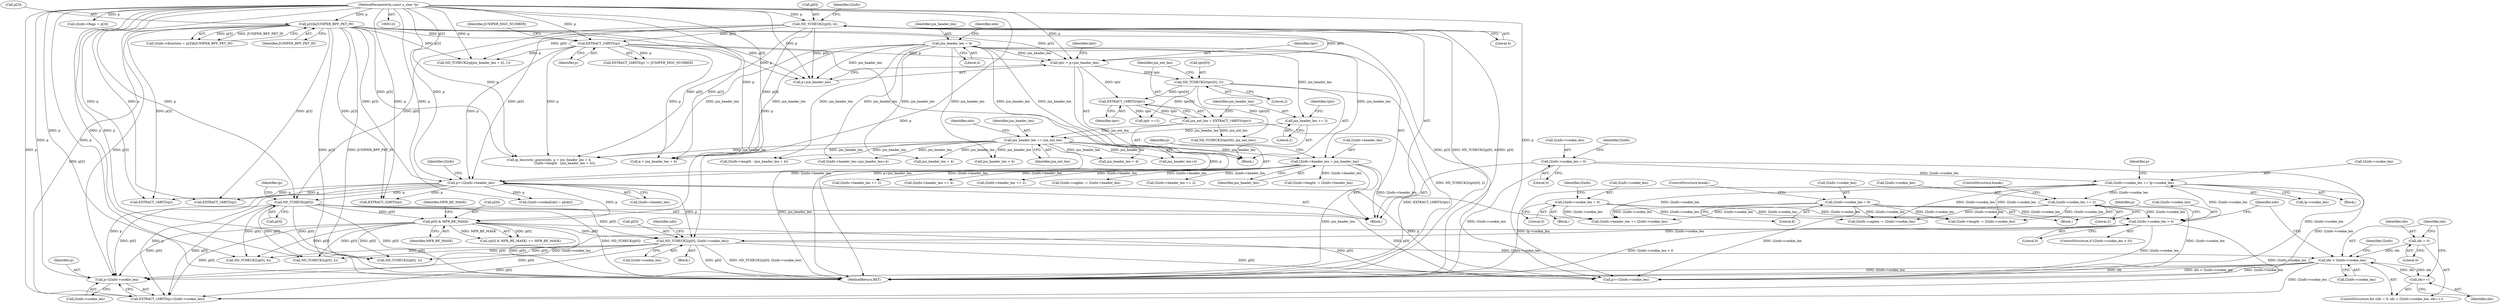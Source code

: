 digraph "0_tcpdump_b534e304568585707c4a92422aeca25cf908ff02_4@pointer" {
"1000716" [label="(Call,p+l2info->cookie_len)"];
"1000524" [label="(Call,ND_TCHECK(p[0]))"];
"1000505" [label="(Call,p+=l2info->header_len)"];
"1000500" [label="(Call,l2info->header_len = jnx_header_len)"];
"1000220" [label="(Call,jnx_header_len = 4)"];
"1000269" [label="(Call,jnx_header_len += jnx_ext_len)"];
"1000259" [label="(Call,jnx_ext_len = EXTRACT_16BITS(tptr))"];
"1000261" [label="(Call,EXTRACT_16BITS(tptr))"];
"1000254" [label="(Call,ND_TCHECK2(tptr[0], 2))"];
"1000249" [label="(Call,tptr = p+jnx_header_len)"];
"1000188" [label="(Call,p[3]&JUNIPER_BPF_PKT_IN)"];
"1000124" [label="(MethodParameterIn,const u_char *p)"];
"1000172" [label="(Call,ND_TCHECK2(p[0], 4))"];
"1000195" [label="(Call,EXTRACT_24BITS(p))"];
"1000263" [label="(Call,jnx_header_len += 2)"];
"1000655" [label="(Call,ND_TCHECK2(p[0], l2info->cookie_len))"];
"1000599" [label="(Call,p[0] & MFR_BE_MASK)"];
"1000649" [label="(Call,l2info->cookie_len > 0)"];
"1000562" [label="(Call,l2info->cookie_len += 2)"];
"1000544" [label="(Call,l2info->cookie_len += lp->cookie_len)"];
"1000148" [label="(Call,l2info->cookie_len = 0)"];
"1000574" [label="(Call,l2info->cookie_len = 8)"];
"1000606" [label="(Call,l2info->cookie_len = 0)"];
"1000674" [label="(Call,idx < l2info->cookie_len)"];
"1000679" [label="(Call,idx++)"];
"1000671" [label="(Call,idx = 0)"];
"1000611" [label="(Call,l2info->header_len += l2info->cookie_len)"];
"1000618" [label="(Call,l2info->length -= l2info->cookie_len)"];
"1000656" [label="(Call,p[0])"];
"1000222" [label="(Literal,4)"];
"1000605" [label="(Block,)"];
"1000188" [label="(Call,p[3]&JUNIPER_BPF_PKT_IN)"];
"1000192" [label="(Identifier,JUNIPER_BPF_PKT_IN)"];
"1000574" [label="(Call,l2info->cookie_len = 8)"];
"1000483" [label="(Call,jnx_header_len + 4)"];
"1000671" [label="(Call,idx = 0)"];
"1000724" [label="(Call,p+=l2info->cookie_len)"];
"1000544" [label="(Call,l2info->cookie_len += lp->cookie_len)"];
"1000266" [label="(Call,tptr +=2)"];
"1000672" [label="(Identifier,idx)"];
"1000262" [label="(Identifier,tptr)"];
"1000648" [label="(ControlStructure,if (l2info->cookie_len > 0))"];
"1000194" [label="(Call,EXTRACT_24BITS(p) != JUNIPER_MGC_NUMBER)"];
"1000613" [label="(Identifier,l2info)"];
"1000670" [label="(ControlStructure,for (idx = 0; idx < l2info->cookie_len; idx++))"];
"1000506" [label="(Identifier,p)"];
"1000914" [label="(Call,EXTRACT_16BITS(p))"];
"1000270" [label="(Identifier,jnx_header_len)"];
"1000172" [label="(Call,ND_TCHECK2(p[0], 4))"];
"1000271" [label="(Identifier,jnx_ext_len)"];
"1000256" [label="(Identifier,tptr)"];
"1000250" [label="(Identifier,tptr)"];
"1000606" [label="(Call,l2info->cookie_len = 0)"];
"1000916" [label="(Call,l2info->header_len += 2)"];
"1000674" [label="(Call,idx < l2info->cookie_len)"];
"1000716" [label="(Call,p+l2info->cookie_len)"];
"1000563" [label="(Call,l2info->cookie_len)"];
"1000500" [label="(Call,l2info->header_len = jnx_header_len)"];
"1000676" [label="(Call,l2info->cookie_len)"];
"1000258" [label="(Literal,2)"];
"1000127" [label="(Block,)"];
"1000269" [label="(Call,jnx_header_len += jnx_ext_len)"];
"1000263" [label="(Call,jnx_header_len += 2)"];
"1000664" [label="(Identifier,ndo)"];
"1000603" [label="(Identifier,MFR_BE_MASK)"];
"1000579" [label="(ControlStructure,break;)"];
"1000715" [label="(Call,EXTRACT_16BITS(p+l2info->cookie_len))"];
"1000255" [label="(Call,tptr[0])"];
"1000479" [label="(Call,l2info->length - (jnx_header_len + 4))"];
"1000566" [label="(Literal,2)"];
"1000249" [label="(Call,tptr = p+jnx_header_len)"];
"1000555" [label="(Block,)"];
"1000680" [label="(Identifier,idx)"];
"1000504" [label="(Identifier,jnx_header_len)"];
"1000659" [label="(Call,l2info->cookie_len)"];
"1000267" [label="(Identifier,tptr)"];
"1000545" [label="(Call,l2info->cookie_len)"];
"1000562" [label="(Call,l2info->cookie_len += 2)"];
"1000673" [label="(Literal,0)"];
"1000548" [label="(Call,lp->cookie_len)"];
"1000177" [label="(Call,l2info->flags = p[3])"];
"1000654" [label="(Block,)"];
"1000543" [label="(Block,)"];
"1000284" [label="(Call,ND_TCHECK2(tptr[0], jnx_ext_len))"];
"1000149" [label="(Call,l2info->cookie_len)"];
"1000463" [label="(Call,ND_TCHECK2(p[jnx_header_len + 4], 1))"];
"1000578" [label="(Literal,8)"];
"1000472" [label="(Call,ip_heuristic_guess(ndo, p + jnx_header_len + 4,\n                               l2info->length - (jnx_header_len + 4)))"];
"1000248" [label="(Block,)"];
"1000254" [label="(Call,ND_TCHECK2(tptr[0], 2))"];
"1000896" [label="(Call,ND_TCHECK2(p[0], 2))"];
"1000510" [label="(Call,l2info->length -= l2info->header_len)"];
"1000466" [label="(Call,jnx_header_len + 4)"];
"1000650" [label="(Call,l2info->cookie_len)"];
"1000495" [label="(Call,jnx_header_len+4)"];
"1000604" [label="(Identifier,MFR_BE_MASK)"];
"1000816" [label="(Call,EXTRACT_16BITS(p))"];
"1000705" [label="(Identifier,ndo)"];
"1000124" [label="(MethodParameterIn,const u_char *p)"];
"1000718" [label="(Call,l2info->cookie_len)"];
"1000717" [label="(Identifier,p)"];
"1000818" [label="(Call,l2info->header_len += 2)"];
"1000261" [label="(Call,EXTRACT_16BITS(tptr))"];
"1000598" [label="(Call,(p[0] & MFR_BE_MASK) == MFR_BE_MASK)"];
"1000655" [label="(Call,ND_TCHECK2(p[0], l2info->cookie_len))"];
"1000599" [label="(Call,p[0] & MFR_BE_MASK)"];
"1000251" [label="(Call,p+jnx_header_len)"];
"1000226" [label="(Identifier,ndo)"];
"1000176" [label="(Literal,4)"];
"1000264" [label="(Identifier,jnx_header_len)"];
"1000997" [label="(Call,l2info->header_len += 4)"];
"1000607" [label="(Call,l2info->cookie_len)"];
"1000989" [label="(Call,EXTRACT_32BITS(p))"];
"1000507" [label="(Call,l2info->header_len)"];
"1000525" [label="(Call,p[0])"];
"1000474" [label="(Call,p + jnx_header_len + 4)"];
"1000265" [label="(Literal,2)"];
"1000220" [label="(Call,jnx_header_len = 4)"];
"1000197" [label="(Identifier,JUNIPER_MGC_NUMBER)"];
"1000505" [label="(Call,p+=l2info->header_len)"];
"1000531" [label="(Identifier,lp)"];
"1000491" [label="(Call,l2info->header_len=jnx_header_len+4)"];
"1000512" [label="(Identifier,l2info)"];
"1000682" [label="(Call,l2info->cookie[idx] = p[idx])"];
"1000155" [label="(Identifier,l2info)"];
"1000501" [label="(Call,l2info->header_len)"];
"1000872" [label="(Call,l2info->header_len += 2)"];
"1000575" [label="(Call,l2info->cookie_len)"];
"1000649" [label="(Call,l2info->cookie_len > 0)"];
"1000148" [label="(Call,l2info->cookie_len = 0)"];
"1000184" [label="(Call,l2info->direction = p[3]&JUNIPER_BPF_PKT_IN)"];
"1000524" [label="(Call,ND_TCHECK(p[0]))"];
"1000221" [label="(Identifier,jnx_header_len)"];
"1000553" [label="(Identifier,p)"];
"1000685" [label="(Identifier,l2info)"];
"1000798" [label="(Call,ND_TCHECK2(p[0], 2))"];
"1000675" [label="(Identifier,idx)"];
"1000196" [label="(Identifier,p)"];
"1000657" [label="(Identifier,p)"];
"1000152" [label="(Literal,0)"];
"1000189" [label="(Call,p[3])"];
"1000600" [label="(Call,p[0])"];
"1000625" [label="(Call,l2info->caplen -= l2info->cookie_len)"];
"1000679" [label="(Call,idx++)"];
"1000517" [label="(Call,l2info->caplen -= l2info->header_len)"];
"1000195" [label="(Call,EXTRACT_24BITS(p))"];
"1000275" [label="(Identifier,ndo)"];
"1000259" [label="(Call,jnx_ext_len = EXTRACT_16BITS(tptr))"];
"1000173" [label="(Call,p[0])"];
"1000973" [label="(Call,ND_TCHECK2(p[0], 4))"];
"1000610" [label="(Literal,0)"];
"1000476" [label="(Call,jnx_header_len + 4)"];
"1001069" [label="(MethodReturn,RET)"];
"1000653" [label="(Literal,0)"];
"1000179" [label="(Identifier,l2info)"];
"1000260" [label="(Identifier,jnx_ext_len)"];
"1000567" [label="(ControlStructure,break;)"];
"1000716" -> "1000715"  [label="AST: "];
"1000716" -> "1000718"  [label="CFG: "];
"1000717" -> "1000716"  [label="AST: "];
"1000718" -> "1000716"  [label="AST: "];
"1000715" -> "1000716"  [label="CFG: "];
"1000524" -> "1000716"  [label="DDG: p[0]"];
"1000655" -> "1000716"  [label="DDG: p[0]"];
"1000505" -> "1000716"  [label="DDG: p"];
"1000188" -> "1000716"  [label="DDG: p[3]"];
"1000599" -> "1000716"  [label="DDG: p[0]"];
"1000124" -> "1000716"  [label="DDG: p"];
"1000649" -> "1000716"  [label="DDG: l2info->cookie_len"];
"1000674" -> "1000716"  [label="DDG: l2info->cookie_len"];
"1000524" -> "1000127"  [label="AST: "];
"1000524" -> "1000525"  [label="CFG: "];
"1000525" -> "1000524"  [label="AST: "];
"1000531" -> "1000524"  [label="CFG: "];
"1000524" -> "1001069"  [label="DDG: p[0]"];
"1000524" -> "1001069"  [label="DDG: ND_TCHECK(p[0])"];
"1000505" -> "1000524"  [label="DDG: p"];
"1000172" -> "1000524"  [label="DDG: p[0]"];
"1000124" -> "1000524"  [label="DDG: p"];
"1000524" -> "1000599"  [label="DDG: p[0]"];
"1000524" -> "1000655"  [label="DDG: p[0]"];
"1000524" -> "1000715"  [label="DDG: p[0]"];
"1000524" -> "1000724"  [label="DDG: p[0]"];
"1000524" -> "1000798"  [label="DDG: p[0]"];
"1000524" -> "1000896"  [label="DDG: p[0]"];
"1000524" -> "1000973"  [label="DDG: p[0]"];
"1000505" -> "1000127"  [label="AST: "];
"1000505" -> "1000507"  [label="CFG: "];
"1000506" -> "1000505"  [label="AST: "];
"1000507" -> "1000505"  [label="AST: "];
"1000512" -> "1000505"  [label="CFG: "];
"1000500" -> "1000505"  [label="DDG: l2info->header_len"];
"1000188" -> "1000505"  [label="DDG: p[3]"];
"1000172" -> "1000505"  [label="DDG: p[0]"];
"1000195" -> "1000505"  [label="DDG: p"];
"1000124" -> "1000505"  [label="DDG: p"];
"1000505" -> "1000599"  [label="DDG: p"];
"1000505" -> "1000655"  [label="DDG: p"];
"1000505" -> "1000682"  [label="DDG: p"];
"1000505" -> "1000715"  [label="DDG: p"];
"1000505" -> "1000724"  [label="DDG: p"];
"1000505" -> "1000816"  [label="DDG: p"];
"1000505" -> "1000914"  [label="DDG: p"];
"1000505" -> "1000989"  [label="DDG: p"];
"1000500" -> "1000127"  [label="AST: "];
"1000500" -> "1000504"  [label="CFG: "];
"1000501" -> "1000500"  [label="AST: "];
"1000504" -> "1000500"  [label="AST: "];
"1000506" -> "1000500"  [label="CFG: "];
"1000500" -> "1001069"  [label="DDG: jnx_header_len"];
"1000220" -> "1000500"  [label="DDG: jnx_header_len"];
"1000269" -> "1000500"  [label="DDG: jnx_header_len"];
"1000500" -> "1000510"  [label="DDG: l2info->header_len"];
"1000500" -> "1000517"  [label="DDG: l2info->header_len"];
"1000500" -> "1000611"  [label="DDG: l2info->header_len"];
"1000500" -> "1000818"  [label="DDG: l2info->header_len"];
"1000500" -> "1000872"  [label="DDG: l2info->header_len"];
"1000500" -> "1000916"  [label="DDG: l2info->header_len"];
"1000500" -> "1000997"  [label="DDG: l2info->header_len"];
"1000220" -> "1000127"  [label="AST: "];
"1000220" -> "1000222"  [label="CFG: "];
"1000221" -> "1000220"  [label="AST: "];
"1000222" -> "1000220"  [label="AST: "];
"1000226" -> "1000220"  [label="CFG: "];
"1000220" -> "1000249"  [label="DDG: jnx_header_len"];
"1000220" -> "1000251"  [label="DDG: jnx_header_len"];
"1000220" -> "1000263"  [label="DDG: jnx_header_len"];
"1000220" -> "1000466"  [label="DDG: jnx_header_len"];
"1000220" -> "1000472"  [label="DDG: jnx_header_len"];
"1000220" -> "1000474"  [label="DDG: jnx_header_len"];
"1000220" -> "1000476"  [label="DDG: jnx_header_len"];
"1000220" -> "1000479"  [label="DDG: jnx_header_len"];
"1000220" -> "1000483"  [label="DDG: jnx_header_len"];
"1000220" -> "1000491"  [label="DDG: jnx_header_len"];
"1000220" -> "1000495"  [label="DDG: jnx_header_len"];
"1000269" -> "1000248"  [label="AST: "];
"1000269" -> "1000271"  [label="CFG: "];
"1000270" -> "1000269"  [label="AST: "];
"1000271" -> "1000269"  [label="AST: "];
"1000275" -> "1000269"  [label="CFG: "];
"1000269" -> "1001069"  [label="DDG: jnx_header_len"];
"1000259" -> "1000269"  [label="DDG: jnx_ext_len"];
"1000263" -> "1000269"  [label="DDG: jnx_header_len"];
"1000269" -> "1000466"  [label="DDG: jnx_header_len"];
"1000269" -> "1000472"  [label="DDG: jnx_header_len"];
"1000269" -> "1000474"  [label="DDG: jnx_header_len"];
"1000269" -> "1000476"  [label="DDG: jnx_header_len"];
"1000269" -> "1000479"  [label="DDG: jnx_header_len"];
"1000269" -> "1000483"  [label="DDG: jnx_header_len"];
"1000269" -> "1000491"  [label="DDG: jnx_header_len"];
"1000269" -> "1000495"  [label="DDG: jnx_header_len"];
"1000259" -> "1000248"  [label="AST: "];
"1000259" -> "1000261"  [label="CFG: "];
"1000260" -> "1000259"  [label="AST: "];
"1000261" -> "1000259"  [label="AST: "];
"1000264" -> "1000259"  [label="CFG: "];
"1000259" -> "1001069"  [label="DDG: EXTRACT_16BITS(tptr)"];
"1000261" -> "1000259"  [label="DDG: tptr"];
"1000259" -> "1000284"  [label="DDG: jnx_ext_len"];
"1000261" -> "1000262"  [label="CFG: "];
"1000262" -> "1000261"  [label="AST: "];
"1000254" -> "1000261"  [label="DDG: tptr[0]"];
"1000249" -> "1000261"  [label="DDG: tptr"];
"1000261" -> "1000266"  [label="DDG: tptr"];
"1000254" -> "1000248"  [label="AST: "];
"1000254" -> "1000258"  [label="CFG: "];
"1000255" -> "1000254"  [label="AST: "];
"1000258" -> "1000254"  [label="AST: "];
"1000260" -> "1000254"  [label="CFG: "];
"1000254" -> "1001069"  [label="DDG: ND_TCHECK2(tptr[0], 2)"];
"1000249" -> "1000254"  [label="DDG: tptr"];
"1000254" -> "1000266"  [label="DDG: tptr[0]"];
"1000254" -> "1000284"  [label="DDG: tptr[0]"];
"1000249" -> "1000248"  [label="AST: "];
"1000249" -> "1000251"  [label="CFG: "];
"1000250" -> "1000249"  [label="AST: "];
"1000251" -> "1000249"  [label="AST: "];
"1000256" -> "1000249"  [label="CFG: "];
"1000249" -> "1001069"  [label="DDG: p+jnx_header_len"];
"1000188" -> "1000249"  [label="DDG: p[3]"];
"1000172" -> "1000249"  [label="DDG: p[0]"];
"1000195" -> "1000249"  [label="DDG: p"];
"1000124" -> "1000249"  [label="DDG: p"];
"1000188" -> "1000184"  [label="AST: "];
"1000188" -> "1000192"  [label="CFG: "];
"1000189" -> "1000188"  [label="AST: "];
"1000192" -> "1000188"  [label="AST: "];
"1000184" -> "1000188"  [label="CFG: "];
"1000188" -> "1001069"  [label="DDG: p[3]"];
"1000188" -> "1001069"  [label="DDG: JUNIPER_BPF_PKT_IN"];
"1000188" -> "1000184"  [label="DDG: p[3]"];
"1000188" -> "1000184"  [label="DDG: JUNIPER_BPF_PKT_IN"];
"1000124" -> "1000188"  [label="DDG: p"];
"1000188" -> "1000195"  [label="DDG: p[3]"];
"1000188" -> "1000251"  [label="DDG: p[3]"];
"1000188" -> "1000463"  [label="DDG: p[3]"];
"1000188" -> "1000472"  [label="DDG: p[3]"];
"1000188" -> "1000474"  [label="DDG: p[3]"];
"1000188" -> "1000715"  [label="DDG: p[3]"];
"1000188" -> "1000724"  [label="DDG: p[3]"];
"1000188" -> "1000816"  [label="DDG: p[3]"];
"1000188" -> "1000914"  [label="DDG: p[3]"];
"1000188" -> "1000989"  [label="DDG: p[3]"];
"1000124" -> "1000122"  [label="AST: "];
"1000124" -> "1001069"  [label="DDG: p"];
"1000124" -> "1000172"  [label="DDG: p"];
"1000124" -> "1000177"  [label="DDG: p"];
"1000124" -> "1000195"  [label="DDG: p"];
"1000124" -> "1000251"  [label="DDG: p"];
"1000124" -> "1000463"  [label="DDG: p"];
"1000124" -> "1000472"  [label="DDG: p"];
"1000124" -> "1000474"  [label="DDG: p"];
"1000124" -> "1000599"  [label="DDG: p"];
"1000124" -> "1000655"  [label="DDG: p"];
"1000124" -> "1000682"  [label="DDG: p"];
"1000124" -> "1000715"  [label="DDG: p"];
"1000124" -> "1000724"  [label="DDG: p"];
"1000124" -> "1000798"  [label="DDG: p"];
"1000124" -> "1000816"  [label="DDG: p"];
"1000124" -> "1000896"  [label="DDG: p"];
"1000124" -> "1000914"  [label="DDG: p"];
"1000124" -> "1000973"  [label="DDG: p"];
"1000124" -> "1000989"  [label="DDG: p"];
"1000172" -> "1000127"  [label="AST: "];
"1000172" -> "1000176"  [label="CFG: "];
"1000173" -> "1000172"  [label="AST: "];
"1000176" -> "1000172"  [label="AST: "];
"1000179" -> "1000172"  [label="CFG: "];
"1000172" -> "1001069"  [label="DDG: ND_TCHECK2(p[0], 4)"];
"1000172" -> "1001069"  [label="DDG: p[0]"];
"1000172" -> "1000195"  [label="DDG: p[0]"];
"1000172" -> "1000251"  [label="DDG: p[0]"];
"1000172" -> "1000463"  [label="DDG: p[0]"];
"1000172" -> "1000472"  [label="DDG: p[0]"];
"1000172" -> "1000474"  [label="DDG: p[0]"];
"1000195" -> "1000194"  [label="AST: "];
"1000195" -> "1000196"  [label="CFG: "];
"1000196" -> "1000195"  [label="AST: "];
"1000197" -> "1000195"  [label="CFG: "];
"1000195" -> "1001069"  [label="DDG: p"];
"1000195" -> "1000194"  [label="DDG: p"];
"1000195" -> "1000251"  [label="DDG: p"];
"1000195" -> "1000463"  [label="DDG: p"];
"1000195" -> "1000472"  [label="DDG: p"];
"1000195" -> "1000474"  [label="DDG: p"];
"1000263" -> "1000248"  [label="AST: "];
"1000263" -> "1000265"  [label="CFG: "];
"1000264" -> "1000263"  [label="AST: "];
"1000265" -> "1000263"  [label="AST: "];
"1000267" -> "1000263"  [label="CFG: "];
"1000655" -> "1000654"  [label="AST: "];
"1000655" -> "1000659"  [label="CFG: "];
"1000656" -> "1000655"  [label="AST: "];
"1000659" -> "1000655"  [label="AST: "];
"1000664" -> "1000655"  [label="CFG: "];
"1000655" -> "1001069"  [label="DDG: p[0]"];
"1000655" -> "1001069"  [label="DDG: ND_TCHECK2(p[0], l2info->cookie_len)"];
"1000599" -> "1000655"  [label="DDG: p[0]"];
"1000649" -> "1000655"  [label="DDG: l2info->cookie_len"];
"1000655" -> "1000674"  [label="DDG: l2info->cookie_len"];
"1000655" -> "1000715"  [label="DDG: p[0]"];
"1000655" -> "1000724"  [label="DDG: p[0]"];
"1000655" -> "1000798"  [label="DDG: p[0]"];
"1000655" -> "1000896"  [label="DDG: p[0]"];
"1000655" -> "1000973"  [label="DDG: p[0]"];
"1000599" -> "1000598"  [label="AST: "];
"1000599" -> "1000603"  [label="CFG: "];
"1000600" -> "1000599"  [label="AST: "];
"1000603" -> "1000599"  [label="AST: "];
"1000604" -> "1000599"  [label="CFG: "];
"1000599" -> "1001069"  [label="DDG: p[0]"];
"1000599" -> "1000598"  [label="DDG: p[0]"];
"1000599" -> "1000598"  [label="DDG: MFR_BE_MASK"];
"1000599" -> "1000715"  [label="DDG: p[0]"];
"1000599" -> "1000724"  [label="DDG: p[0]"];
"1000599" -> "1000798"  [label="DDG: p[0]"];
"1000599" -> "1000896"  [label="DDG: p[0]"];
"1000599" -> "1000973"  [label="DDG: p[0]"];
"1000649" -> "1000648"  [label="AST: "];
"1000649" -> "1000653"  [label="CFG: "];
"1000650" -> "1000649"  [label="AST: "];
"1000653" -> "1000649"  [label="AST: "];
"1000657" -> "1000649"  [label="CFG: "];
"1000705" -> "1000649"  [label="CFG: "];
"1000649" -> "1001069"  [label="DDG: l2info->cookie_len > 0"];
"1000562" -> "1000649"  [label="DDG: l2info->cookie_len"];
"1000544" -> "1000649"  [label="DDG: l2info->cookie_len"];
"1000574" -> "1000649"  [label="DDG: l2info->cookie_len"];
"1000606" -> "1000649"  [label="DDG: l2info->cookie_len"];
"1000649" -> "1000715"  [label="DDG: l2info->cookie_len"];
"1000649" -> "1000724"  [label="DDG: l2info->cookie_len"];
"1000562" -> "1000555"  [label="AST: "];
"1000562" -> "1000566"  [label="CFG: "];
"1000563" -> "1000562"  [label="AST: "];
"1000566" -> "1000562"  [label="AST: "];
"1000567" -> "1000562"  [label="CFG: "];
"1000544" -> "1000562"  [label="DDG: l2info->cookie_len"];
"1000562" -> "1000611"  [label="DDG: l2info->cookie_len"];
"1000562" -> "1000618"  [label="DDG: l2info->cookie_len"];
"1000562" -> "1000625"  [label="DDG: l2info->cookie_len"];
"1000562" -> "1000724"  [label="DDG: l2info->cookie_len"];
"1000544" -> "1000543"  [label="AST: "];
"1000544" -> "1000548"  [label="CFG: "];
"1000545" -> "1000544"  [label="AST: "];
"1000548" -> "1000544"  [label="AST: "];
"1000553" -> "1000544"  [label="CFG: "];
"1000544" -> "1001069"  [label="DDG: lp->cookie_len"];
"1000148" -> "1000544"  [label="DDG: l2info->cookie_len"];
"1000544" -> "1000611"  [label="DDG: l2info->cookie_len"];
"1000544" -> "1000618"  [label="DDG: l2info->cookie_len"];
"1000544" -> "1000625"  [label="DDG: l2info->cookie_len"];
"1000544" -> "1000724"  [label="DDG: l2info->cookie_len"];
"1000148" -> "1000127"  [label="AST: "];
"1000148" -> "1000152"  [label="CFG: "];
"1000149" -> "1000148"  [label="AST: "];
"1000152" -> "1000148"  [label="AST: "];
"1000155" -> "1000148"  [label="CFG: "];
"1000148" -> "1001069"  [label="DDG: l2info->cookie_len"];
"1000148" -> "1000724"  [label="DDG: l2info->cookie_len"];
"1000574" -> "1000555"  [label="AST: "];
"1000574" -> "1000578"  [label="CFG: "];
"1000575" -> "1000574"  [label="AST: "];
"1000578" -> "1000574"  [label="AST: "];
"1000579" -> "1000574"  [label="CFG: "];
"1000574" -> "1000611"  [label="DDG: l2info->cookie_len"];
"1000574" -> "1000618"  [label="DDG: l2info->cookie_len"];
"1000574" -> "1000625"  [label="DDG: l2info->cookie_len"];
"1000574" -> "1000724"  [label="DDG: l2info->cookie_len"];
"1000606" -> "1000605"  [label="AST: "];
"1000606" -> "1000610"  [label="CFG: "];
"1000607" -> "1000606"  [label="AST: "];
"1000610" -> "1000606"  [label="AST: "];
"1000613" -> "1000606"  [label="CFG: "];
"1000606" -> "1000611"  [label="DDG: l2info->cookie_len"];
"1000606" -> "1000618"  [label="DDG: l2info->cookie_len"];
"1000606" -> "1000625"  [label="DDG: l2info->cookie_len"];
"1000674" -> "1000670"  [label="AST: "];
"1000674" -> "1000676"  [label="CFG: "];
"1000675" -> "1000674"  [label="AST: "];
"1000676" -> "1000674"  [label="AST: "];
"1000685" -> "1000674"  [label="CFG: "];
"1000705" -> "1000674"  [label="CFG: "];
"1000674" -> "1001069"  [label="DDG: idx"];
"1000674" -> "1001069"  [label="DDG: idx < l2info->cookie_len"];
"1000679" -> "1000674"  [label="DDG: idx"];
"1000671" -> "1000674"  [label="DDG: idx"];
"1000674" -> "1000679"  [label="DDG: idx"];
"1000674" -> "1000715"  [label="DDG: l2info->cookie_len"];
"1000674" -> "1000724"  [label="DDG: l2info->cookie_len"];
"1000679" -> "1000670"  [label="AST: "];
"1000679" -> "1000680"  [label="CFG: "];
"1000680" -> "1000679"  [label="AST: "];
"1000675" -> "1000679"  [label="CFG: "];
"1000671" -> "1000670"  [label="AST: "];
"1000671" -> "1000673"  [label="CFG: "];
"1000672" -> "1000671"  [label="AST: "];
"1000673" -> "1000671"  [label="AST: "];
"1000675" -> "1000671"  [label="CFG: "];
}
